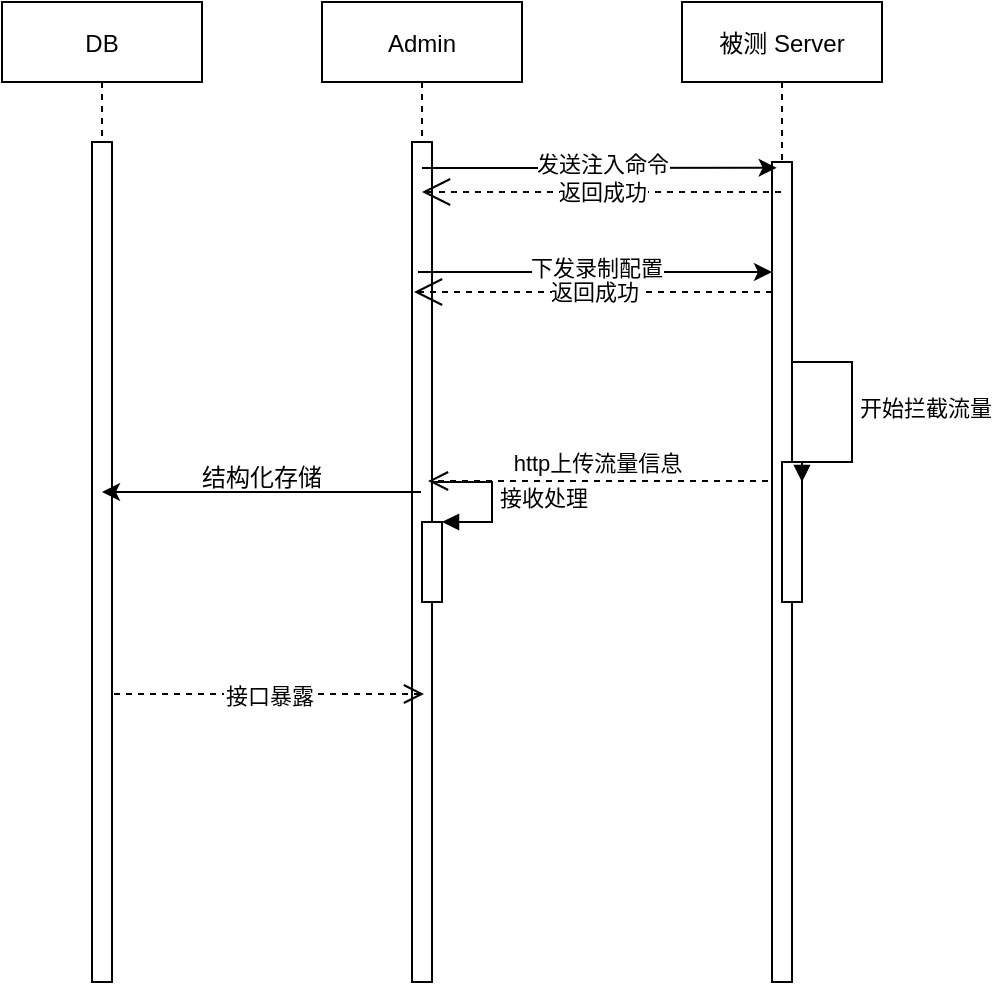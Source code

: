<mxfile version="21.7.2" type="github">
  <diagram name="第 1 页" id="YCFjjFuQnZs5tZ5DN0bk">
    <mxGraphModel dx="1302" dy="682" grid="1" gridSize="10" guides="1" tooltips="1" connect="1" arrows="1" fold="1" page="1" pageScale="1" pageWidth="827" pageHeight="1169" math="0" shadow="0">
      <root>
        <mxCell id="0" />
        <mxCell id="1" parent="0" />
        <mxCell id="MRyekn-PnXpq59xH3Nlz-1" value="Admin" style="shape=umlLifeline;perimeter=lifelinePerimeter;container=1;collapsible=0;recursiveResize=0;rounded=0;shadow=0;strokeWidth=1;" vertex="1" parent="1">
          <mxGeometry x="210" y="105" width="100" height="490" as="geometry" />
        </mxCell>
        <mxCell id="MRyekn-PnXpq59xH3Nlz-2" value="" style="points=[];perimeter=orthogonalPerimeter;rounded=0;shadow=0;strokeWidth=1;" vertex="1" parent="MRyekn-PnXpq59xH3Nlz-1">
          <mxGeometry x="45" y="70" width="10" height="420" as="geometry" />
        </mxCell>
        <mxCell id="MRyekn-PnXpq59xH3Nlz-5" value="" style="html=1;points=[];perimeter=orthogonalPerimeter;" vertex="1" parent="MRyekn-PnXpq59xH3Nlz-1">
          <mxGeometry x="50" y="260" width="10" height="40" as="geometry" />
        </mxCell>
        <mxCell id="MRyekn-PnXpq59xH3Nlz-6" value="接收处理" style="edgeStyle=orthogonalEdgeStyle;html=1;align=left;spacingLeft=2;endArrow=block;rounded=0;entryX=1;entryY=0;" edge="1" parent="MRyekn-PnXpq59xH3Nlz-1" target="MRyekn-PnXpq59xH3Nlz-5">
          <mxGeometry relative="1" as="geometry">
            <mxPoint x="55" y="240" as="sourcePoint" />
            <Array as="points">
              <mxPoint x="85" y="240" />
            </Array>
          </mxGeometry>
        </mxCell>
        <mxCell id="MRyekn-PnXpq59xH3Nlz-7" value="被测 Server" style="shape=umlLifeline;perimeter=lifelinePerimeter;container=1;collapsible=0;recursiveResize=0;rounded=0;shadow=0;strokeWidth=1;" vertex="1" parent="1">
          <mxGeometry x="390" y="105" width="100" height="490" as="geometry" />
        </mxCell>
        <mxCell id="MRyekn-PnXpq59xH3Nlz-8" value="" style="points=[];perimeter=orthogonalPerimeter;rounded=0;shadow=0;strokeWidth=1;" vertex="1" parent="MRyekn-PnXpq59xH3Nlz-7">
          <mxGeometry x="45" y="80" width="10" height="410" as="geometry" />
        </mxCell>
        <mxCell id="MRyekn-PnXpq59xH3Nlz-9" value="" style="html=1;points=[];perimeter=orthogonalPerimeter;" vertex="1" parent="MRyekn-PnXpq59xH3Nlz-7">
          <mxGeometry x="50" y="230" width="10" height="70" as="geometry" />
        </mxCell>
        <mxCell id="MRyekn-PnXpq59xH3Nlz-10" value="&lt;font style=&quot;vertical-align: inherit;&quot;&gt;&lt;font style=&quot;vertical-align: inherit;&quot;&gt;开始拦截流量&lt;/font&gt;&lt;/font&gt;" style="edgeStyle=orthogonalEdgeStyle;html=1;align=left;spacingLeft=2;endArrow=block;rounded=0;entryX=1;entryY=0;" edge="1" parent="MRyekn-PnXpq59xH3Nlz-7">
          <mxGeometry relative="1" as="geometry">
            <mxPoint x="55" y="170" as="sourcePoint" />
            <Array as="points">
              <mxPoint x="55" y="180" />
              <mxPoint x="85" y="180" />
              <mxPoint x="85" y="230" />
              <mxPoint x="60" y="230" />
            </Array>
            <mxPoint x="60.0" y="240.0" as="targetPoint" />
            <mxPoint as="offset" />
          </mxGeometry>
        </mxCell>
        <mxCell id="MRyekn-PnXpq59xH3Nlz-11" value="接口暴露" style="verticalAlign=bottom;endArrow=open;dashed=1;endSize=8;shadow=0;strokeWidth=1;" edge="1" parent="MRyekn-PnXpq59xH3Nlz-7" source="MRyekn-PnXpq59xH3Nlz-13">
          <mxGeometry x="0.046" y="-10" relative="1" as="geometry">
            <mxPoint x="-129" y="346.0" as="targetPoint" />
            <mxPoint x="229.5" y="346.0" as="sourcePoint" />
            <mxPoint as="offset" />
          </mxGeometry>
        </mxCell>
        <mxCell id="MRyekn-PnXpq59xH3Nlz-43" value="" style="endArrow=classic;html=1;rounded=0;entryX=0.233;entryY=0.007;entryDx=0;entryDy=0;entryPerimeter=0;exitX=0.5;exitY=0.031;exitDx=0;exitDy=0;exitPerimeter=0;" edge="1" parent="MRyekn-PnXpq59xH3Nlz-7">
          <mxGeometry relative="1" as="geometry">
            <mxPoint x="-132" y="135" as="sourcePoint" />
            <mxPoint x="45" y="135" as="targetPoint" />
          </mxGeometry>
        </mxCell>
        <mxCell id="MRyekn-PnXpq59xH3Nlz-44" value="Label" style="edgeLabel;resizable=0;html=1;align=center;verticalAlign=middle;" connectable="0" vertex="1" parent="MRyekn-PnXpq59xH3Nlz-43">
          <mxGeometry relative="1" as="geometry" />
        </mxCell>
        <mxCell id="MRyekn-PnXpq59xH3Nlz-45" value="&lt;font style=&quot;vertical-align: inherit;&quot;&gt;&lt;font style=&quot;vertical-align: inherit;&quot;&gt;&lt;font style=&quot;vertical-align: inherit;&quot;&gt;&lt;font style=&quot;vertical-align: inherit;&quot;&gt;&lt;font style=&quot;vertical-align: inherit;&quot;&gt;&lt;font style=&quot;vertical-align: inherit;&quot;&gt;下发录制配置&lt;/font&gt;&lt;/font&gt;&lt;/font&gt;&lt;/font&gt;&lt;/font&gt;&lt;/font&gt;" style="edgeLabel;html=1;align=center;verticalAlign=middle;resizable=0;points=[];" vertex="1" connectable="0" parent="MRyekn-PnXpq59xH3Nlz-43">
          <mxGeometry x="0.007" y="2" relative="1" as="geometry">
            <mxPoint as="offset" />
          </mxGeometry>
        </mxCell>
        <mxCell id="MRyekn-PnXpq59xH3Nlz-46" value="&lt;font style=&quot;vertical-align: inherit;&quot;&gt;&lt;font style=&quot;vertical-align: inherit;&quot;&gt;返回成功&lt;/font&gt;&lt;/font&gt;" style="endArrow=open;endSize=12;dashed=1;html=1;rounded=0;" edge="1" parent="MRyekn-PnXpq59xH3Nlz-7">
          <mxGeometry width="160" relative="1" as="geometry">
            <mxPoint x="45" y="145" as="sourcePoint" />
            <mxPoint x="-134" y="145" as="targetPoint" />
          </mxGeometry>
        </mxCell>
        <mxCell id="MRyekn-PnXpq59xH3Nlz-13" value="DB" style="shape=umlLifeline;perimeter=lifelinePerimeter;container=1;collapsible=0;recursiveResize=0;rounded=0;shadow=0;strokeWidth=1;" vertex="1" parent="1">
          <mxGeometry x="50" y="105" width="100" height="490" as="geometry" />
        </mxCell>
        <mxCell id="MRyekn-PnXpq59xH3Nlz-14" value="" style="points=[];perimeter=orthogonalPerimeter;rounded=0;shadow=0;strokeWidth=1;" vertex="1" parent="MRyekn-PnXpq59xH3Nlz-13">
          <mxGeometry x="45" y="70" width="10" height="420" as="geometry" />
        </mxCell>
        <mxCell id="MRyekn-PnXpq59xH3Nlz-21" value="http上传流量信息" style="verticalAlign=bottom;endArrow=open;dashed=1;endSize=8;exitX=0;exitY=0.95;shadow=0;strokeWidth=1;" edge="1" parent="1">
          <mxGeometry relative="1" as="geometry">
            <mxPoint x="263" y="344.5" as="targetPoint" />
            <mxPoint x="433" y="344.5" as="sourcePoint" />
          </mxGeometry>
        </mxCell>
        <mxCell id="MRyekn-PnXpq59xH3Nlz-29" value="" style="endArrow=classic;html=1;rounded=0;" edge="1" parent="1" source="MRyekn-PnXpq59xH3Nlz-1">
          <mxGeometry width="50" height="50" relative="1" as="geometry">
            <mxPoint x="160" y="400" as="sourcePoint" />
            <mxPoint x="100" y="350" as="targetPoint" />
          </mxGeometry>
        </mxCell>
        <mxCell id="MRyekn-PnXpq59xH3Nlz-32" value="&lt;font style=&quot;vertical-align: inherit;&quot;&gt;&lt;font style=&quot;vertical-align: inherit;&quot;&gt;结构化存储&lt;/font&gt;&lt;/font&gt;" style="text;html=1;strokeColor=none;fillColor=none;align=center;verticalAlign=middle;whiteSpace=wrap;rounded=0;" vertex="1" parent="1">
          <mxGeometry x="140" y="327.5" width="80" height="30" as="geometry" />
        </mxCell>
        <mxCell id="MRyekn-PnXpq59xH3Nlz-39" value="" style="endArrow=classic;html=1;rounded=0;entryX=0.233;entryY=0.007;entryDx=0;entryDy=0;entryPerimeter=0;exitX=0.5;exitY=0.031;exitDx=0;exitDy=0;exitPerimeter=0;" edge="1" parent="1" source="MRyekn-PnXpq59xH3Nlz-2" target="MRyekn-PnXpq59xH3Nlz-8">
          <mxGeometry relative="1" as="geometry">
            <mxPoint x="270" y="188" as="sourcePoint" />
            <mxPoint x="430" y="190" as="targetPoint" />
          </mxGeometry>
        </mxCell>
        <mxCell id="MRyekn-PnXpq59xH3Nlz-40" value="Label" style="edgeLabel;resizable=0;html=1;align=center;verticalAlign=middle;" connectable="0" vertex="1" parent="MRyekn-PnXpq59xH3Nlz-39">
          <mxGeometry relative="1" as="geometry" />
        </mxCell>
        <mxCell id="MRyekn-PnXpq59xH3Nlz-41" value="&lt;font style=&quot;vertical-align: inherit;&quot;&gt;&lt;font style=&quot;vertical-align: inherit;&quot;&gt;&lt;font style=&quot;vertical-align: inherit;&quot;&gt;&lt;font style=&quot;vertical-align: inherit;&quot;&gt;发送注入命令&lt;/font&gt;&lt;/font&gt;&lt;/font&gt;&lt;/font&gt;" style="edgeLabel;html=1;align=center;verticalAlign=middle;resizable=0;points=[];" vertex="1" connectable="0" parent="MRyekn-PnXpq59xH3Nlz-39">
          <mxGeometry x="0.007" y="2" relative="1" as="geometry">
            <mxPoint as="offset" />
          </mxGeometry>
        </mxCell>
        <mxCell id="MRyekn-PnXpq59xH3Nlz-42" value="&lt;font style=&quot;vertical-align: inherit;&quot;&gt;&lt;font style=&quot;vertical-align: inherit;&quot;&gt;返回成功&lt;/font&gt;&lt;/font&gt;" style="endArrow=open;endSize=12;dashed=1;html=1;rounded=0;" edge="1" parent="1" source="MRyekn-PnXpq59xH3Nlz-7">
          <mxGeometry width="160" relative="1" as="geometry">
            <mxPoint x="480" y="670" as="sourcePoint" />
            <mxPoint x="260" y="200" as="targetPoint" />
          </mxGeometry>
        </mxCell>
      </root>
    </mxGraphModel>
  </diagram>
</mxfile>
